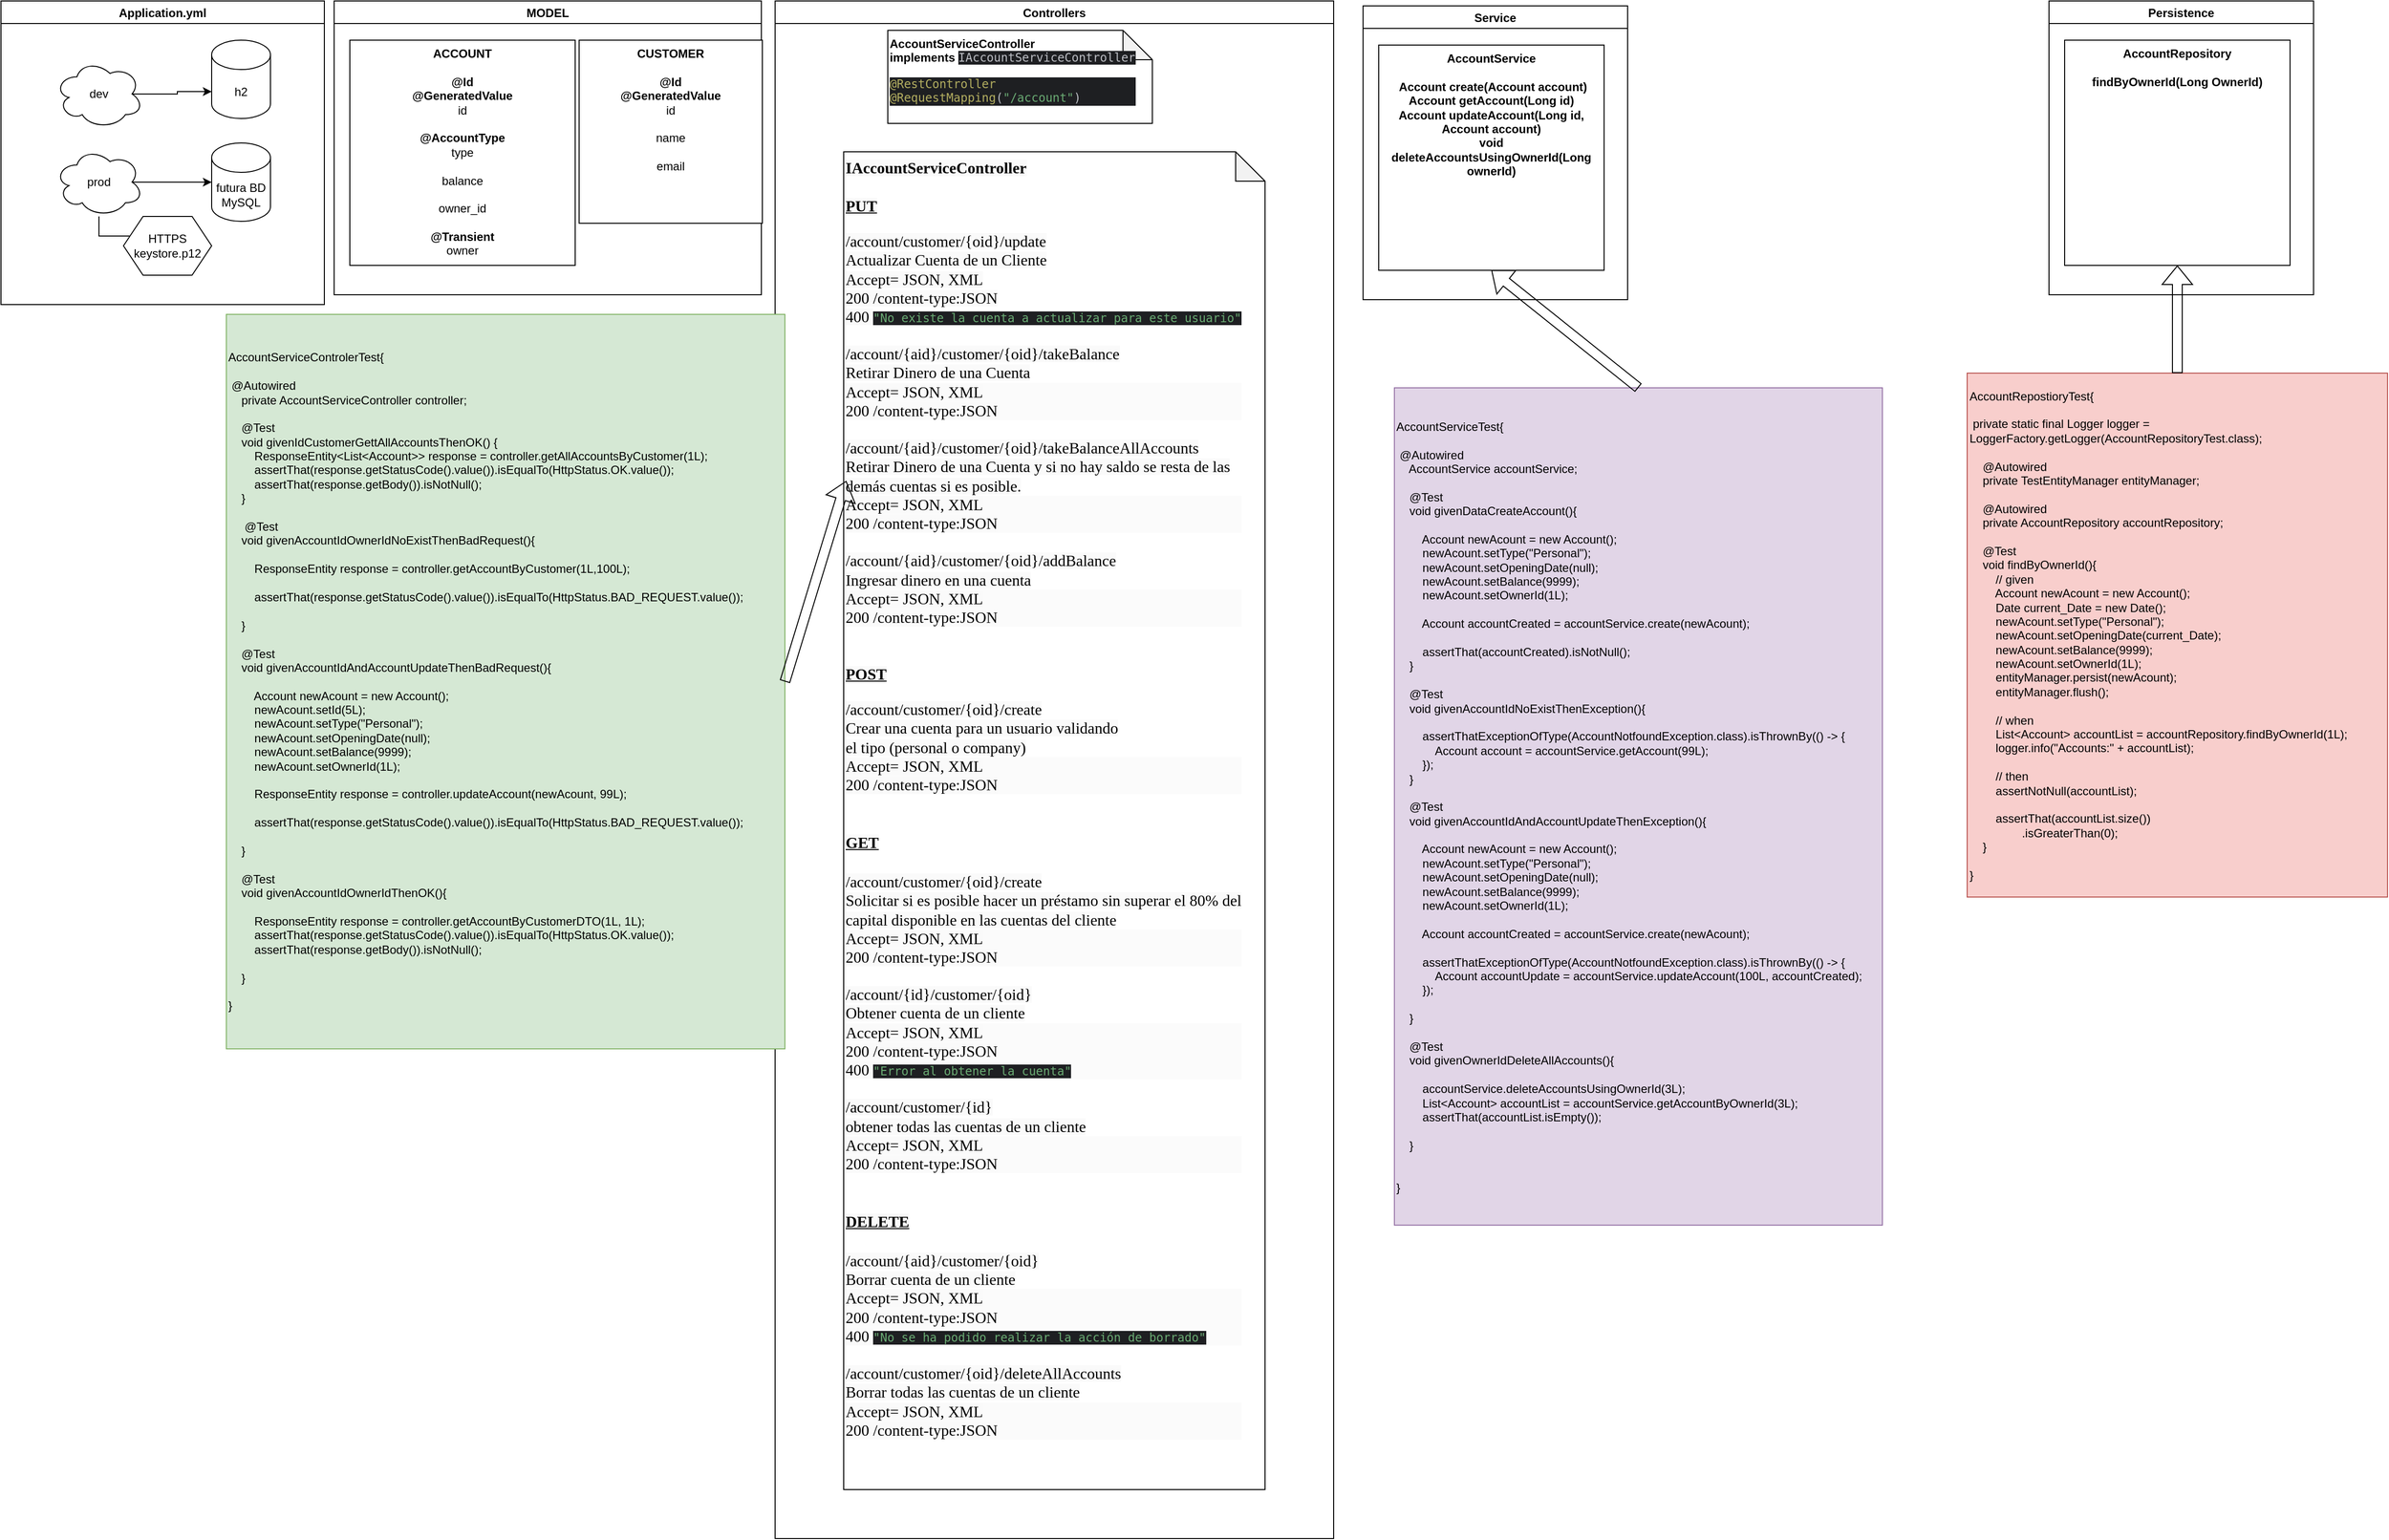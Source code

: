 <mxfile version="26.1.2">
  <diagram name="Página-1" id="tY_578vqZiOzTQhLFPis">
    <mxGraphModel dx="2647" dy="1587" grid="1" gridSize="10" guides="1" tooltips="1" connect="1" arrows="1" fold="1" page="1" pageScale="1" pageWidth="827" pageHeight="1169" math="0" shadow="0">
      <root>
        <mxCell id="0" />
        <mxCell id="1" parent="0" />
        <mxCell id="3umB6E8wOPS6ejXKB-Yw-22" value="MODEL" style="swimlane;labelBackgroundColor=default;" parent="1" vertex="1">
          <mxGeometry x="350" y="30" width="436" height="300" as="geometry" />
        </mxCell>
        <mxCell id="3umB6E8wOPS6ejXKB-Yw-8" value="&lt;b&gt;ACCOUNT&lt;/b&gt;&lt;div&gt;&lt;b&gt;&lt;br&gt;&lt;/b&gt;&lt;/div&gt;&lt;div&gt;&lt;b&gt;@Id&lt;/b&gt;&lt;/div&gt;&lt;div&gt;&lt;b&gt;@GeneratedValue&lt;/b&gt;&lt;/div&gt;&lt;div&gt;id&lt;/div&gt;&lt;div&gt;&lt;b&gt;&lt;br&gt;&lt;/b&gt;&lt;/div&gt;&lt;div&gt;&lt;b&gt;@AccountType&lt;/b&gt;&lt;/div&gt;&lt;div&gt;type&lt;/div&gt;&lt;div&gt;&lt;b&gt;&lt;br&gt;&lt;/b&gt;&lt;/div&gt;&lt;div&gt;balance&lt;/div&gt;&lt;div&gt;&lt;br&gt;&lt;/div&gt;&lt;div&gt;owner_id&lt;/div&gt;&lt;div&gt;&lt;br&gt;&lt;/div&gt;&lt;div&gt;&lt;b&gt;@Transient&lt;/b&gt;&lt;/div&gt;&lt;div&gt;owner&lt;/div&gt;" style="whiteSpace=wrap;html=1;aspect=fixed;verticalAlign=top;" parent="3umB6E8wOPS6ejXKB-Yw-22" vertex="1">
          <mxGeometry x="16" y="40" width="230" height="230" as="geometry" />
        </mxCell>
        <mxCell id="3umB6E8wOPS6ejXKB-Yw-9" value="&lt;b&gt;CUSTOMER&lt;/b&gt;&lt;div&gt;&lt;b&gt;&lt;br&gt;&lt;/b&gt;&lt;/div&gt;&lt;div&gt;&lt;div&gt;&lt;b&gt;@Id&lt;/b&gt;&lt;/div&gt;&lt;div&gt;&lt;b&gt;@GeneratedValue&lt;/b&gt;&lt;/div&gt;&lt;div&gt;id&lt;/div&gt;&lt;/div&gt;&lt;div&gt;&lt;br&gt;&lt;/div&gt;&lt;div&gt;name&lt;/div&gt;&lt;div&gt;&lt;br&gt;&lt;/div&gt;&lt;div&gt;email&lt;/div&gt;" style="whiteSpace=wrap;html=1;aspect=fixed;verticalAlign=top;" parent="3umB6E8wOPS6ejXKB-Yw-22" vertex="1">
          <mxGeometry x="250" y="40" width="187" height="187" as="geometry" />
        </mxCell>
        <mxCell id="3umB6E8wOPS6ejXKB-Yw-23" value="Controllers" style="swimlane;" parent="1" vertex="1">
          <mxGeometry x="800" y="30" width="570" height="1570" as="geometry" />
        </mxCell>
        <mxCell id="3umB6E8wOPS6ejXKB-Yw-10" value="&lt;b&gt;AccountServiceController&lt;/b&gt;&lt;div&gt;&lt;b&gt;implements&amp;nbsp;&lt;/b&gt;&lt;span style=&quot;font-family: &amp;quot;JetBrains Mono&amp;quot;, monospace; background-color: rgb(30, 31, 34); color: rgb(188, 190, 196);&quot;&gt;IAccountServiceController&lt;/span&gt;&lt;div&gt;&lt;div style=&quot;background-color: rgb(30, 31, 34); color: rgb(188, 190, 196);&quot;&gt;&lt;pre style=&quot;font-family:&#39;JetBrains Mono&#39;,monospace;font-size:9,0pt;&quot;&gt;&lt;span style=&quot;color: rgb(179, 174, 96);&quot;&gt;@RestController&lt;br&gt;&lt;/span&gt;&lt;span style=&quot;color: rgb(179, 174, 96);&quot;&gt;@RequestMapping&lt;/span&gt;(&lt;span style=&quot;color: rgb(106, 171, 115);&quot;&gt;&quot;/account&quot;&lt;/span&gt;)&lt;/pre&gt;&lt;/div&gt;&lt;div&gt;&lt;b&gt;&lt;br&gt;&lt;/b&gt;&lt;/div&gt;&lt;/div&gt;&lt;/div&gt;" style="shape=note;whiteSpace=wrap;html=1;backgroundOutline=1;darkOpacity=0.05;verticalAlign=top;align=left;" parent="3umB6E8wOPS6ejXKB-Yw-23" vertex="1">
          <mxGeometry x="115" y="30" width="270" height="95" as="geometry" />
        </mxCell>
        <mxCell id="3umB6E8wOPS6ejXKB-Yw-13" value="&lt;div&gt;&lt;span style=&quot;background-color: rgb(250, 250, 250); font-family: &amp;quot;Times New Roman&amp;quot;; font-size: medium; white-space: pre; color: light-dark(rgb(0, 0, 0), rgb(255, 255, 255));&quot;&gt;&lt;b&gt;IAccountServiceController&lt;/b&gt;&lt;/span&gt;&lt;/div&gt;&lt;div&gt;&lt;span style=&quot;background-color: rgb(250, 250, 250); font-family: &amp;quot;Times New Roman&amp;quot;; font-size: medium; white-space: pre; color: light-dark(rgb(0, 0, 0), rgb(255, 255, 255));&quot;&gt;&lt;br&gt;&lt;/span&gt;&lt;/div&gt;&lt;div&gt;&lt;span style=&quot;background-color: rgb(250, 250, 250); font-family: &amp;quot;Times New Roman&amp;quot;; font-size: medium; white-space: pre; color: light-dark(rgb(0, 0, 0), rgb(255, 255, 255));&quot;&gt;&lt;u&gt;&lt;b style=&quot;line-height: 140%;&quot;&gt;PUT&lt;/b&gt;&lt;/u&gt;&lt;/span&gt;&lt;/div&gt;&lt;div&gt;&lt;br&gt;&lt;/div&gt;&lt;div&gt;&lt;span style=&quot;font-family: &amp;quot;Times New Roman&amp;quot;; font-size: medium; white-space: pre; background-color: rgb(250, 250, 250);&quot;&gt;/account/customer/{oid}/update&lt;/span&gt;&lt;/div&gt;&lt;div&gt;&lt;span style=&quot;background-color: rgb(250, 250, 250); font-family: &amp;quot;Times New Roman&amp;quot;; font-size: medium; white-space: pre; color: light-dark(rgb(0, 0, 0), rgb(255, 255, 255));&quot;&gt;Actualizar Cuenta de un Cliente&lt;/span&gt;&lt;/div&gt;&lt;div&gt;&lt;span style=&quot;background-color: rgb(250, 250, 250); font-family: &amp;quot;Times New Roman&amp;quot;; font-size: medium; white-space: pre; color: light-dark(rgb(0, 0, 0), rgb(255, 255, 255));&quot;&gt;Accept= JSON, XML&lt;/span&gt;&lt;/div&gt;&lt;div&gt;&lt;font size=&quot;3&quot; face=&quot;Times New Roman&quot;&gt;&lt;span style=&quot;white-space: pre; background-color: rgb(250, 250, 250);&quot;&gt;200 /content-type:JSON&lt;/span&gt;&lt;/font&gt;&lt;/div&gt;&lt;div&gt;&lt;font size=&quot;3&quot; face=&quot;Times New Roman&quot;&gt;&lt;span style=&quot;white-space: pre; background-color: rgb(250, 250, 250);&quot;&gt;400 &lt;/span&gt;&lt;/font&gt;&lt;span style=&quot;color: rgb(106, 171, 115); font-family: &amp;quot;JetBrains Mono&amp;quot;, monospace; background-color: rgb(30, 31, 34);&quot;&gt;&quot;No existe la cuenta a actualizar para este usuario&quot;&lt;/span&gt;&lt;/div&gt;&lt;div&gt;&lt;span style=&quot;background-color: rgb(250, 250, 250); font-family: &amp;quot;Times New Roman&amp;quot;; font-size: medium; white-space: pre; color: light-dark(rgb(0, 0, 0), rgb(255, 255, 255));&quot;&gt;&lt;br&gt;&lt;/span&gt;&lt;/div&gt;&lt;div&gt;&lt;span style=&quot;font-family: &amp;quot;Times New Roman&amp;quot;; font-size: medium; white-space: pre; background-color: rgb(250, 250, 250);&quot;&gt;/account/{aid}/customer/{oid}/takeBalance&lt;/span&gt;&lt;/div&gt;&lt;div&gt;&lt;font size=&quot;3&quot; face=&quot;Times New Roman&quot;&gt;&lt;span style=&quot;white-space: pre; background-color: rgb(250, 250, 250);&quot;&gt;Retirar Dinero de una Cuenta&lt;/span&gt;&lt;/font&gt;&lt;/div&gt;&lt;div&gt;&lt;span style=&quot;background-color: rgb(250, 250, 250); font-family: &amp;quot;Times New Roman&amp;quot;; font-size: medium; white-space: pre; color: light-dark(rgb(0, 0, 0), rgb(255, 255, 255));&quot;&gt;&lt;div style=&quot;font-family: Helvetica; font-size: 12px; white-space: normal; background-color: rgb(251, 251, 251);&quot;&gt;&lt;span style=&quot;background-color: rgb(250, 250, 250); font-family: &amp;quot;Times New Roman&amp;quot;; font-size: medium; white-space: pre; color: light-dark(rgb(0, 0, 0), rgb(255, 255, 255));&quot;&gt;Accept= JSON, XML&lt;/span&gt;&lt;/div&gt;&lt;div style=&quot;font-family: Helvetica; font-size: 12px; white-space: normal; background-color: rgb(251, 251, 251);&quot;&gt;&lt;font size=&quot;3&quot; face=&quot;Times New Roman&quot;&gt;&lt;span style=&quot;white-space: pre; background-color: rgb(250, 250, 250);&quot;&gt;200 /content-type:JSON&lt;/span&gt;&lt;/font&gt;&lt;/div&gt;&lt;/span&gt;&lt;/div&gt;&lt;div&gt;&lt;span style=&quot;background-color: rgb(250, 250, 250); font-family: &amp;quot;Times New Roman&amp;quot;; font-size: medium; white-space: pre; color: light-dark(rgb(0, 0, 0), rgb(255, 255, 255));&quot;&gt;&lt;br&gt;&lt;/span&gt;&lt;/div&gt;&lt;div&gt;&lt;span style=&quot;font-family: &amp;quot;Times New Roman&amp;quot;; font-size: medium; white-space: pre; background-color: rgb(250, 250, 250);&quot;&gt;/account/{aid}/customer/{oid}/takeBalanceAllAccounts&lt;/span&gt;&lt;/div&gt;&lt;div&gt;&lt;span style=&quot;background-color: rgb(250, 250, 250); font-family: &amp;quot;Times New Roman&amp;quot;; font-size: medium; white-space: pre; color: light-dark(rgb(0, 0, 0), rgb(255, 255, 255));&quot;&gt;Retirar Dinero de una Cuenta y si no hay saldo se resta de las&lt;/span&gt;&lt;/div&gt;&lt;div&gt;&lt;span style=&quot;background-color: rgb(250, 250, 250); font-family: &amp;quot;Times New Roman&amp;quot;; font-size: medium; white-space: pre; color: light-dark(rgb(0, 0, 0), rgb(255, 255, 255));&quot;&gt;demás cuentas si es posible.&lt;/span&gt;&lt;/div&gt;&lt;div&gt;&lt;span style=&quot;background-color: rgb(250, 250, 250); font-family: &amp;quot;Times New Roman&amp;quot;; font-size: medium; white-space: pre; color: light-dark(rgb(0, 0, 0), rgb(255, 255, 255));&quot;&gt;&lt;div style=&quot;font-family: Helvetica; font-size: 12px; white-space: normal; background-color: rgb(251, 251, 251);&quot;&gt;&lt;span style=&quot;background-color: rgb(250, 250, 250); font-family: &amp;quot;Times New Roman&amp;quot;; font-size: medium; white-space: pre; color: light-dark(rgb(0, 0, 0), rgb(255, 255, 255));&quot;&gt;Accept= JSON, XML&lt;/span&gt;&lt;/div&gt;&lt;div style=&quot;font-family: Helvetica; font-size: 12px; white-space: normal; background-color: rgb(251, 251, 251);&quot;&gt;&lt;font size=&quot;3&quot; face=&quot;Times New Roman&quot;&gt;&lt;span style=&quot;white-space: pre; background-color: rgb(250, 250, 250);&quot;&gt;200 /content-type:JSON&lt;/span&gt;&lt;/font&gt;&lt;/div&gt;&lt;/span&gt;&lt;/div&gt;&lt;div&gt;&lt;span style=&quot;background-color: rgb(250, 250, 250); font-family: &amp;quot;Times New Roman&amp;quot;; font-size: medium; white-space: pre; color: light-dark(rgb(0, 0, 0), rgb(255, 255, 255));&quot;&gt;&lt;br&gt;&lt;/span&gt;&lt;/div&gt;&lt;div&gt;&lt;span style=&quot;font-family: &amp;quot;Times New Roman&amp;quot;; font-size: medium; white-space: pre; background-color: rgb(250, 250, 250);&quot;&gt;/account/{aid}/customer/{oid}/addBalance&lt;/span&gt;&lt;/div&gt;&lt;div&gt;&lt;span style=&quot;background-color: rgb(250, 250, 250); font-family: &amp;quot;Times New Roman&amp;quot;; font-size: medium; white-space: pre; color: light-dark(rgb(0, 0, 0), rgb(255, 255, 255));&quot;&gt;Ingresar dinero en una cuenta&lt;/span&gt;&lt;/div&gt;&lt;div&gt;&lt;span style=&quot;background-color: rgb(250, 250, 250); font-family: &amp;quot;Times New Roman&amp;quot;; font-size: medium; white-space: pre; color: light-dark(rgb(0, 0, 0), rgb(255, 255, 255));&quot;&gt;&lt;div style=&quot;font-family: Helvetica; font-size: 12px; white-space: normal; background-color: rgb(251, 251, 251);&quot;&gt;&lt;span style=&quot;background-color: rgb(250, 250, 250); font-family: &amp;quot;Times New Roman&amp;quot;; font-size: medium; white-space: pre; color: light-dark(rgb(0, 0, 0), rgb(255, 255, 255));&quot;&gt;Accept= JSON, XML&lt;/span&gt;&lt;/div&gt;&lt;div style=&quot;font-family: Helvetica; font-size: 12px; white-space: normal; background-color: rgb(251, 251, 251);&quot;&gt;&lt;font size=&quot;3&quot; face=&quot;Times New Roman&quot;&gt;&lt;span style=&quot;white-space: pre; background-color: rgb(250, 250, 250);&quot;&gt;200 /content-type:JSON&lt;/span&gt;&lt;/font&gt;&lt;/div&gt;&lt;/span&gt;&lt;/div&gt;&lt;div&gt;&lt;span style=&quot;background-color: rgb(250, 250, 250); font-family: &amp;quot;Times New Roman&amp;quot;; font-size: medium; white-space: pre; color: light-dark(rgb(0, 0, 0), rgb(255, 255, 255));&quot;&gt;&lt;br&gt;&lt;/span&gt;&lt;/div&gt;&lt;div&gt;&lt;span style=&quot;background-color: rgb(250, 250, 250); font-family: &amp;quot;Times New Roman&amp;quot;; font-size: medium; white-space: pre; color: light-dark(rgb(0, 0, 0), rgb(255, 255, 255));&quot;&gt;&lt;br&gt;&lt;/span&gt;&lt;/div&gt;&lt;div&gt;&lt;font size=&quot;3&quot; face=&quot;Times New Roman&quot;&gt;&lt;span style=&quot;white-space: pre; background-color: rgb(250, 250, 250);&quot;&gt;&lt;b&gt;&lt;u style=&quot;line-height: 140%;&quot;&gt;POST&lt;/u&gt;&lt;/b&gt;&lt;/span&gt;&lt;/font&gt;&lt;/div&gt;&lt;div&gt;&lt;br&gt;&lt;/div&gt;&lt;div&gt;&lt;span style=&quot;font-family: &amp;quot;Times New Roman&amp;quot;; font-size: medium; white-space: pre; background-color: rgb(250, 250, 250);&quot;&gt;/account/customer/{oid}/create&lt;/span&gt;&lt;/div&gt;&lt;div&gt;&lt;span style=&quot;font-family: &amp;quot;Times New Roman&amp;quot;; font-size: medium; white-space: pre; background-color: rgb(250, 250, 250);&quot;&gt;Crear una cuenta para un usuario validando&lt;/span&gt;&lt;/div&gt;&lt;div&gt;&lt;span style=&quot;font-family: &amp;quot;Times New Roman&amp;quot;; font-size: medium; white-space: pre; background-color: rgb(250, 250, 250);&quot;&gt;el tipo (personal o company)&lt;/span&gt;&lt;/div&gt;&lt;div&gt;&lt;span style=&quot;font-family: &amp;quot;Times New Roman&amp;quot;; font-size: medium; white-space: pre; background-color: rgb(250, 250, 250);&quot;&gt;&lt;div style=&quot;font-family: Helvetica; font-size: 12px; white-space: normal; background-color: rgb(251, 251, 251);&quot;&gt;&lt;span style=&quot;background-color: rgb(250, 250, 250); font-family: &amp;quot;Times New Roman&amp;quot;; font-size: medium; white-space: pre; color: light-dark(rgb(0, 0, 0), rgb(255, 255, 255));&quot;&gt;Accept= JSON, XML&lt;/span&gt;&lt;/div&gt;&lt;div style=&quot;font-family: Helvetica; font-size: 12px; white-space: normal; background-color: rgb(251, 251, 251);&quot;&gt;&lt;font size=&quot;3&quot; face=&quot;Times New Roman&quot;&gt;&lt;span style=&quot;white-space: pre; background-color: rgb(250, 250, 250);&quot;&gt;200 /content-type:JSON&lt;/span&gt;&lt;/font&gt;&lt;/div&gt;&lt;/span&gt;&lt;/div&gt;&lt;div&gt;&lt;span style=&quot;font-family: &amp;quot;Times New Roman&amp;quot;; font-size: medium; white-space: pre; background-color: rgb(250, 250, 250);&quot;&gt;&lt;br&gt;&lt;/span&gt;&lt;/div&gt;&lt;div&gt;&lt;span style=&quot;font-family: &amp;quot;Times New Roman&amp;quot;; font-size: medium; white-space: pre; background-color: rgb(250, 250, 250);&quot;&gt;&lt;br&gt;&lt;/span&gt;&lt;/div&gt;&lt;div&gt;&lt;span style=&quot;font-family: &amp;quot;Times New Roman&amp;quot;; font-size: medium; white-space: pre; background-color: rgb(250, 250, 250);&quot;&gt;&lt;b&gt;&lt;u style=&quot;line-height: 140%;&quot;&gt;GET&lt;/u&gt;&lt;/b&gt;&lt;/span&gt;&lt;/div&gt;&lt;div&gt;&lt;span style=&quot;font-family: &amp;quot;Times New Roman&amp;quot;; font-size: medium; white-space: pre; background-color: rgb(250, 250, 250);&quot;&gt;&lt;br&gt;&lt;/span&gt;&lt;/div&gt;&lt;div&gt;&lt;span style=&quot;font-family: &amp;quot;Times New Roman&amp;quot;; font-size: medium; white-space: pre; background-color: rgb(250, 250, 250);&quot;&gt;/account/customer/{oid}/create&lt;/span&gt;&lt;/div&gt;&lt;div&gt;&lt;font size=&quot;3&quot; face=&quot;Times New Roman&quot;&gt;&lt;span style=&quot;white-space: pre; background-color: rgb(250, 250, 250);&quot;&gt;Solicitar si es posible hacer un préstamo sin superar el 80% del&lt;/span&gt;&lt;/font&gt;&lt;/div&gt;&lt;div&gt;&lt;font size=&quot;3&quot; face=&quot;Times New Roman&quot;&gt;&lt;span style=&quot;white-space: pre; background-color: rgb(250, 250, 250);&quot;&gt;capital disponible en las cuentas del cliente&lt;/span&gt;&lt;/font&gt;&lt;/div&gt;&lt;div&gt;&lt;span style=&quot;font-family: &amp;quot;Times New Roman&amp;quot;; font-size: medium; white-space: pre; background-color: rgb(250, 250, 250);&quot;&gt;&lt;div style=&quot;font-family: Helvetica; font-size: 12px; white-space: normal; background-color: rgb(251, 251, 251);&quot;&gt;&lt;span style=&quot;background-color: rgb(250, 250, 250); font-family: &amp;quot;Times New Roman&amp;quot;; font-size: medium; white-space: pre; color: light-dark(rgb(0, 0, 0), rgb(255, 255, 255));&quot;&gt;Accept= JSON, XML&lt;/span&gt;&lt;/div&gt;&lt;div style=&quot;font-family: Helvetica; font-size: 12px; white-space: normal; background-color: rgb(251, 251, 251);&quot;&gt;&lt;font size=&quot;3&quot; face=&quot;Times New Roman&quot;&gt;&lt;span style=&quot;white-space: pre; background-color: rgb(250, 250, 250);&quot;&gt;200 /content-type:JSON&lt;/span&gt;&lt;/font&gt;&lt;/div&gt;&lt;/span&gt;&lt;/div&gt;&lt;div&gt;&lt;span style=&quot;font-family: &amp;quot;Times New Roman&amp;quot;; font-size: medium; white-space: pre; background-color: rgb(250, 250, 250);&quot;&gt;&lt;br&gt;&lt;/span&gt;&lt;/div&gt;&lt;div&gt;&lt;span style=&quot;font-family: &amp;quot;Times New Roman&amp;quot;; font-size: medium; white-space: pre; background-color: rgb(250, 250, 250);&quot;&gt;/account/{id}/customer/{oid}&lt;/span&gt;&lt;/div&gt;&lt;div&gt;&lt;span style=&quot;font-family: &amp;quot;Times New Roman&amp;quot;; font-size: medium; white-space: pre; background-color: rgb(250, 250, 250);&quot;&gt;Obtener cuenta de un cliente&lt;/span&gt;&lt;/div&gt;&lt;div&gt;&lt;span style=&quot;font-family: &amp;quot;Times New Roman&amp;quot;; font-size: medium; white-space: pre; background-color: rgb(250, 250, 250);&quot;&gt;&lt;div style=&quot;font-family: Helvetica; font-size: 12px; white-space: normal; background-color: rgb(251, 251, 251);&quot;&gt;&lt;span style=&quot;background-color: rgb(250, 250, 250); font-family: &amp;quot;Times New Roman&amp;quot;; font-size: medium; white-space: pre; color: light-dark(rgb(0, 0, 0), rgb(255, 255, 255));&quot;&gt;Accept= JSON, XML&lt;/span&gt;&lt;/div&gt;&lt;div style=&quot;font-family: Helvetica; font-size: 12px; white-space: normal; background-color: rgb(251, 251, 251);&quot;&gt;&lt;font size=&quot;3&quot; face=&quot;Times New Roman&quot;&gt;&lt;span style=&quot;white-space: pre; background-color: rgb(250, 250, 250);&quot;&gt;200 /content-type:JSON&lt;/span&gt;&lt;/font&gt;&lt;/div&gt;&lt;div style=&quot;font-family: Helvetica; font-size: 12px; white-space: normal; background-color: rgb(251, 251, 251);&quot;&gt;&lt;font size=&quot;3&quot; face=&quot;Times New Roman&quot;&gt;&lt;span style=&quot;white-space: pre; background-color: rgb(250, 250, 250);&quot;&gt;400 &lt;/span&gt;&lt;/font&gt;&lt;span style=&quot;color: rgb(106, 171, 115); font-family: &amp;quot;JetBrains Mono&amp;quot;, monospace; background-color: rgb(30, 31, 34);&quot;&gt;&quot;Error al obtener la cuenta&quot;&lt;/span&gt;&lt;/div&gt;&lt;/span&gt;&lt;/div&gt;&lt;div&gt;&lt;span style=&quot;font-family: &amp;quot;Times New Roman&amp;quot;; font-size: medium; white-space: pre; background-color: rgb(250, 250, 250);&quot;&gt;&lt;br&gt;&lt;/span&gt;&lt;/div&gt;&lt;div&gt;&lt;span style=&quot;font-family: &amp;quot;Times New Roman&amp;quot;; font-size: medium; white-space: pre; background-color: rgb(250, 250, 250);&quot;&gt;/account/customer/{id}&lt;/span&gt;&lt;/div&gt;&lt;div&gt;&lt;span style=&quot;font-family: &amp;quot;Times New Roman&amp;quot;; font-size: medium; white-space: pre; background-color: rgb(250, 250, 250);&quot;&gt;obtener todas las cuentas de un cliente&lt;/span&gt;&lt;/div&gt;&lt;div&gt;&lt;span style=&quot;font-family: &amp;quot;Times New Roman&amp;quot;; font-size: medium; white-space: pre; background-color: rgb(250, 250, 250);&quot;&gt;&lt;div style=&quot;font-family: Helvetica; font-size: 12px; white-space: normal; background-color: rgb(251, 251, 251);&quot;&gt;&lt;span style=&quot;background-color: rgb(250, 250, 250); font-family: &amp;quot;Times New Roman&amp;quot;; font-size: medium; white-space: pre; color: light-dark(rgb(0, 0, 0), rgb(255, 255, 255));&quot;&gt;Accept= JSON, XML&lt;/span&gt;&lt;/div&gt;&lt;div style=&quot;font-family: Helvetica; font-size: 12px; white-space: normal; background-color: rgb(251, 251, 251);&quot;&gt;&lt;font size=&quot;3&quot; face=&quot;Times New Roman&quot;&gt;&lt;span style=&quot;white-space: pre; background-color: rgb(250, 250, 250);&quot;&gt;200 /content-type:JSON&lt;/span&gt;&lt;/font&gt;&lt;/div&gt;&lt;/span&gt;&lt;/div&gt;&lt;div&gt;&lt;span style=&quot;font-family: &amp;quot;Times New Roman&amp;quot;; font-size: medium; white-space: pre; background-color: rgb(250, 250, 250);&quot;&gt;&lt;br&gt;&lt;/span&gt;&lt;/div&gt;&lt;div&gt;&lt;span style=&quot;font-family: &amp;quot;Times New Roman&amp;quot;; font-size: medium; white-space: pre; background-color: rgb(250, 250, 250);&quot;&gt;&lt;br&gt;&lt;/span&gt;&lt;/div&gt;&lt;div&gt;&lt;span style=&quot;font-family: &amp;quot;Times New Roman&amp;quot;; font-size: medium; white-space: pre; background-color: rgb(250, 250, 250);&quot;&gt;&lt;b&gt;&lt;u style=&quot;line-height: 140%;&quot;&gt;DELETE&lt;/u&gt;&lt;/b&gt;&lt;/span&gt;&lt;/div&gt;&lt;div&gt;&lt;span style=&quot;font-family: &amp;quot;Times New Roman&amp;quot;; font-size: medium; white-space: pre; background-color: rgb(250, 250, 250);&quot;&gt;&lt;br&gt;&lt;/span&gt;&lt;/div&gt;&lt;div&gt;&lt;span style=&quot;font-family: &amp;quot;Times New Roman&amp;quot;; font-size: medium; white-space: pre; background-color: rgb(250, 250, 250);&quot;&gt;/account/{aid}/customer/{oid}&lt;/span&gt;&lt;/div&gt;&lt;div&gt;&lt;span style=&quot;font-family: &amp;quot;Times New Roman&amp;quot;; font-size: medium; white-space: pre; background-color: rgb(250, 250, 250);&quot;&gt;Borrar cuenta de un cliente&lt;/span&gt;&lt;/div&gt;&lt;div&gt;&lt;span style=&quot;font-family: &amp;quot;Times New Roman&amp;quot;; font-size: medium; white-space: pre; background-color: rgb(250, 250, 250);&quot;&gt;&lt;div style=&quot;font-family: Helvetica; font-size: 12px; white-space: normal; background-color: rgb(251, 251, 251);&quot;&gt;&lt;span style=&quot;background-color: rgb(250, 250, 250); font-family: &amp;quot;Times New Roman&amp;quot;; font-size: medium; white-space: pre; color: light-dark(rgb(0, 0, 0), rgb(255, 255, 255));&quot;&gt;Accept= JSON, XML&lt;/span&gt;&lt;/div&gt;&lt;div style=&quot;font-family: Helvetica; font-size: 12px; white-space: normal; background-color: rgb(251, 251, 251);&quot;&gt;&lt;font size=&quot;3&quot; face=&quot;Times New Roman&quot;&gt;&lt;span style=&quot;white-space: pre; background-color: rgb(250, 250, 250);&quot;&gt;200 /content-type:JSON&lt;/span&gt;&lt;/font&gt;&lt;/div&gt;&lt;div style=&quot;font-family: Helvetica; font-size: 12px; white-space: normal; background-color: rgb(251, 251, 251);&quot;&gt;&lt;font size=&quot;3&quot; face=&quot;Times New Roman&quot;&gt;&lt;span style=&quot;white-space: pre; background-color: rgb(250, 250, 250);&quot;&gt;400 &lt;/span&gt;&lt;/font&gt;&lt;span style=&quot;color: rgb(106, 171, 115); font-family: &amp;quot;JetBrains Mono&amp;quot;, monospace; background-color: rgb(30, 31, 34);&quot;&gt;&quot;No se ha podido realizar la acción de borrado&quot;&lt;/span&gt;&lt;/div&gt;&lt;/span&gt;&lt;/div&gt;&lt;div&gt;&lt;span style=&quot;font-family: &amp;quot;Times New Roman&amp;quot;; font-size: medium; white-space: pre; background-color: rgb(250, 250, 250);&quot;&gt;&lt;br&gt;&lt;/span&gt;&lt;/div&gt;&lt;div&gt;&lt;span style=&quot;font-family: &amp;quot;Times New Roman&amp;quot;; font-size: medium; white-space: pre; background-color: rgb(250, 250, 250);&quot;&gt;/account/customer/{oid}/deleteAllAccounts&lt;/span&gt;&lt;/div&gt;&lt;div&gt;&lt;span style=&quot;font-family: &amp;quot;Times New Roman&amp;quot;; font-size: medium; white-space: pre; background-color: rgb(250, 250, 250);&quot;&gt;Borrar todas las cuentas de un cliente&lt;/span&gt;&lt;/div&gt;&lt;div&gt;&lt;span style=&quot;font-family: &amp;quot;Times New Roman&amp;quot;; font-size: medium; white-space: pre; background-color: rgb(250, 250, 250);&quot;&gt;&lt;div style=&quot;font-family: Helvetica; font-size: 12px; white-space: normal; background-color: rgb(251, 251, 251);&quot;&gt;&lt;span style=&quot;background-color: rgb(250, 250, 250); font-family: &amp;quot;Times New Roman&amp;quot;; font-size: medium; white-space: pre; color: light-dark(rgb(0, 0, 0), rgb(255, 255, 255));&quot;&gt;Accept= JSON, XML&lt;/span&gt;&lt;/div&gt;&lt;div style=&quot;font-family: Helvetica; font-size: 12px; white-space: normal; background-color: rgb(251, 251, 251);&quot;&gt;&lt;font size=&quot;3&quot; face=&quot;Times New Roman&quot;&gt;&lt;span style=&quot;white-space: pre; background-color: rgb(250, 250, 250);&quot;&gt;200 /content-type:JSON&lt;/span&gt;&lt;/font&gt;&lt;/div&gt;&lt;/span&gt;&lt;/div&gt;" style="shape=note;whiteSpace=wrap;html=1;backgroundOutline=1;darkOpacity=0.05;verticalAlign=top;align=left;" parent="3umB6E8wOPS6ejXKB-Yw-23" vertex="1">
          <mxGeometry x="70" y="154" width="430" height="1366" as="geometry" />
        </mxCell>
        <mxCell id="3umB6E8wOPS6ejXKB-Yw-25" value="Application.yml" style="swimlane;" parent="1" vertex="1">
          <mxGeometry x="10" y="30" width="330" height="310" as="geometry" />
        </mxCell>
        <mxCell id="3umB6E8wOPS6ejXKB-Yw-2" value="h2" style="shape=cylinder3;whiteSpace=wrap;html=1;boundedLbl=1;backgroundOutline=1;size=15;" parent="3umB6E8wOPS6ejXKB-Yw-25" vertex="1">
          <mxGeometry x="215" y="40" width="60" height="80" as="geometry" />
        </mxCell>
        <mxCell id="3umB6E8wOPS6ejXKB-Yw-3" value="futura BD MySQL" style="shape=cylinder3;whiteSpace=wrap;html=1;boundedLbl=1;backgroundOutline=1;size=15;" parent="3umB6E8wOPS6ejXKB-Yw-25" vertex="1">
          <mxGeometry x="215" y="145" width="60" height="80" as="geometry" />
        </mxCell>
        <mxCell id="3umB6E8wOPS6ejXKB-Yw-5" style="edgeStyle=orthogonalEdgeStyle;rounded=0;orthogonalLoop=1;jettySize=auto;html=1;exitX=0.875;exitY=0.5;exitDx=0;exitDy=0;exitPerimeter=0;" parent="3umB6E8wOPS6ejXKB-Yw-25" source="3umB6E8wOPS6ejXKB-Yw-4" target="3umB6E8wOPS6ejXKB-Yw-3" edge="1">
          <mxGeometry relative="1" as="geometry">
            <mxPoint x="135" y="190" as="sourcePoint" />
          </mxGeometry>
        </mxCell>
        <mxCell id="3umB6E8wOPS6ejXKB-Yw-28" style="edgeStyle=orthogonalEdgeStyle;rounded=0;orthogonalLoop=1;jettySize=auto;html=1;entryX=0;entryY=0.25;entryDx=0;entryDy=0;" parent="3umB6E8wOPS6ejXKB-Yw-25" source="3umB6E8wOPS6ejXKB-Yw-4" target="3umB6E8wOPS6ejXKB-Yw-27" edge="1">
          <mxGeometry relative="1" as="geometry" />
        </mxCell>
        <mxCell id="3umB6E8wOPS6ejXKB-Yw-4" value="prod" style="ellipse;shape=cloud;whiteSpace=wrap;html=1;" parent="3umB6E8wOPS6ejXKB-Yw-25" vertex="1">
          <mxGeometry x="55" y="150" width="90" height="70" as="geometry" />
        </mxCell>
        <mxCell id="3umB6E8wOPS6ejXKB-Yw-6" value="dev" style="ellipse;shape=cloud;whiteSpace=wrap;html=1;" parent="3umB6E8wOPS6ejXKB-Yw-25" vertex="1">
          <mxGeometry x="55" y="60" width="90" height="70" as="geometry" />
        </mxCell>
        <mxCell id="3umB6E8wOPS6ejXKB-Yw-7" style="edgeStyle=orthogonalEdgeStyle;rounded=0;orthogonalLoop=1;jettySize=auto;html=1;entryX=0;entryY=0;entryDx=0;entryDy=52.5;entryPerimeter=0;exitX=0.875;exitY=0.5;exitDx=0;exitDy=0;exitPerimeter=0;" parent="3umB6E8wOPS6ejXKB-Yw-25" source="3umB6E8wOPS6ejXKB-Yw-6" target="3umB6E8wOPS6ejXKB-Yw-2" edge="1">
          <mxGeometry relative="1" as="geometry" />
        </mxCell>
        <mxCell id="3umB6E8wOPS6ejXKB-Yw-27" value="HTTPS&lt;div&gt;keystore.p12&lt;/div&gt;" style="shape=hexagon;perimeter=hexagonPerimeter2;whiteSpace=wrap;html=1;fixedSize=1;" parent="3umB6E8wOPS6ejXKB-Yw-25" vertex="1">
          <mxGeometry x="125" y="220" width="90" height="60" as="geometry" />
        </mxCell>
        <mxCell id="_1vD3CCfBnafuuntgOwN-1" value="AccountServiceControlerTest{&lt;div&gt;&lt;br&gt;&lt;/div&gt;&lt;div&gt;&lt;div&gt;&lt;div&gt;&amp;nbsp;@Autowired&lt;/div&gt;&lt;div&gt;&amp;nbsp; &amp;nbsp; private AccountServiceController controller;&lt;/div&gt;&lt;div&gt;&lt;br&gt;&lt;/div&gt;&lt;div&gt;&amp;nbsp; &amp;nbsp; @Test&lt;/div&gt;&lt;div&gt;&amp;nbsp; &amp;nbsp; void givenIdCustomerGettAllAccountsThenOK() {&lt;/div&gt;&lt;div&gt;&amp;nbsp; &amp;nbsp; &amp;nbsp; &amp;nbsp; ResponseEntity&amp;lt;List&amp;lt;Account&amp;gt;&amp;gt; response = controller.getAllAccountsByCustomer(1L);&lt;/div&gt;&lt;div&gt;&amp;nbsp; &amp;nbsp; &amp;nbsp; &amp;nbsp; assertThat(response.getStatusCode().value()).isEqualTo(HttpStatus.OK.value());&lt;/div&gt;&lt;div&gt;&amp;nbsp; &amp;nbsp; &amp;nbsp; &amp;nbsp; assertThat(response.getBody()).isNotNull();&lt;/div&gt;&lt;div&gt;&amp;nbsp; &amp;nbsp; }&lt;/div&gt;&lt;div&gt;&lt;br&gt;&lt;/div&gt;&lt;div&gt;&amp;nbsp; &amp;nbsp; &amp;nbsp;@Test&lt;/div&gt;&lt;div&gt;&amp;nbsp; &amp;nbsp; void givenAccountIdOwnerIdNoExistThenBadRequest(){&lt;/div&gt;&lt;div&gt;&lt;br&gt;&lt;/div&gt;&lt;div&gt;&amp;nbsp; &amp;nbsp; &amp;nbsp; &amp;nbsp; ResponseEntity response = controller.getAccountByCustomer(1L,100L);&lt;/div&gt;&lt;div&gt;&lt;br&gt;&lt;/div&gt;&lt;div&gt;&amp;nbsp; &amp;nbsp; &amp;nbsp; &amp;nbsp; assertThat(response.getStatusCode().value()).isEqualTo(HttpStatus.BAD_REQUEST.value());&lt;/div&gt;&lt;div&gt;&lt;br&gt;&lt;/div&gt;&lt;div&gt;&amp;nbsp; &amp;nbsp; }&lt;/div&gt;&lt;div&gt;&lt;br&gt;&lt;/div&gt;&lt;div&gt;&amp;nbsp; &amp;nbsp; @Test&lt;/div&gt;&lt;div&gt;&amp;nbsp; &amp;nbsp; void givenAccountIdAndAccountUpdateThenBadRequest(){&lt;/div&gt;&lt;div&gt;&lt;br&gt;&lt;/div&gt;&lt;div&gt;&amp;nbsp; &amp;nbsp; &amp;nbsp; &amp;nbsp; Account newAcount = new Account();&lt;/div&gt;&lt;div&gt;&amp;nbsp; &amp;nbsp; &amp;nbsp; &amp;nbsp; newAcount.setId(5L);&lt;/div&gt;&lt;div&gt;&amp;nbsp; &amp;nbsp; &amp;nbsp; &amp;nbsp; newAcount.setType(&quot;Personal&quot;);&lt;/div&gt;&lt;div&gt;&amp;nbsp; &amp;nbsp; &amp;nbsp; &amp;nbsp; newAcount.setOpeningDate(null);&lt;/div&gt;&lt;div&gt;&amp;nbsp; &amp;nbsp; &amp;nbsp; &amp;nbsp; newAcount.setBalance(9999);&lt;/div&gt;&lt;div&gt;&amp;nbsp; &amp;nbsp; &amp;nbsp; &amp;nbsp; newAcount.setOwnerId(1L);&lt;/div&gt;&lt;div&gt;&lt;br&gt;&lt;/div&gt;&lt;div&gt;&amp;nbsp; &amp;nbsp; &amp;nbsp; &amp;nbsp; ResponseEntity response = controller.updateAccount(newAcount, 99L);&lt;/div&gt;&lt;div&gt;&lt;br&gt;&lt;/div&gt;&lt;div&gt;&amp;nbsp; &amp;nbsp; &amp;nbsp; &amp;nbsp; assertThat(response.getStatusCode().value()).isEqualTo(HttpStatus.BAD_REQUEST.value());&lt;/div&gt;&lt;div&gt;&lt;br&gt;&lt;/div&gt;&lt;div&gt;&amp;nbsp; &amp;nbsp; }&lt;/div&gt;&lt;div&gt;&lt;br&gt;&lt;/div&gt;&lt;div&gt;&amp;nbsp; &amp;nbsp; @Test&lt;/div&gt;&lt;div&gt;&amp;nbsp; &amp;nbsp; void givenAccountIdOwnerIdThenOK(){&lt;/div&gt;&lt;div&gt;&lt;br&gt;&lt;/div&gt;&lt;div&gt;&amp;nbsp; &amp;nbsp; &amp;nbsp; &amp;nbsp; ResponseEntity response = controller.getAccountByCustomerDTO(1L, 1L);&lt;/div&gt;&lt;div&gt;&amp;nbsp; &amp;nbsp; &amp;nbsp; &amp;nbsp; assertThat(response.getStatusCode().value()).isEqualTo(HttpStatus.OK.value());&lt;/div&gt;&lt;div&gt;&amp;nbsp; &amp;nbsp; &amp;nbsp; &amp;nbsp; assertThat(response.getBody()).isNotNull();&lt;/div&gt;&lt;div&gt;&lt;br&gt;&lt;/div&gt;&lt;div&gt;&amp;nbsp; &amp;nbsp; }&lt;/div&gt;&lt;/div&gt;&lt;div&gt;&lt;br&gt;&lt;div&gt;}&lt;/div&gt;&lt;/div&gt;&lt;/div&gt;" style="rounded=0;whiteSpace=wrap;html=1;align=left;fillColor=#d5e8d4;strokeColor=#82b366;" vertex="1" parent="1">
          <mxGeometry x="240" y="350" width="570" height="750" as="geometry" />
        </mxCell>
        <mxCell id="_1vD3CCfBnafuuntgOwN-2" value="" style="shape=flexArrow;endArrow=classic;html=1;rounded=0;entryX=0.006;entryY=0.246;entryDx=0;entryDy=0;entryPerimeter=0;exitX=1;exitY=0.5;exitDx=0;exitDy=0;" edge="1" parent="1" source="_1vD3CCfBnafuuntgOwN-1" target="3umB6E8wOPS6ejXKB-Yw-13">
          <mxGeometry width="50" height="50" relative="1" as="geometry">
            <mxPoint x="540" y="560" as="sourcePoint" />
            <mxPoint x="590" y="510" as="targetPoint" />
          </mxGeometry>
        </mxCell>
        <mxCell id="_1vD3CCfBnafuuntgOwN-8" value="Service" style="swimlane;labelBackgroundColor=default;" vertex="1" parent="1">
          <mxGeometry x="1400" y="35" width="270" height="300" as="geometry" />
        </mxCell>
        <mxCell id="_1vD3CCfBnafuuntgOwN-9" value="&lt;b&gt;AccountService&lt;/b&gt;&lt;div&gt;&lt;b&gt;&lt;br&gt;&lt;/b&gt;&lt;/div&gt;&lt;div&gt;&lt;b&gt;&amp;nbsp;Account create(Account account)&lt;/b&gt;&lt;/div&gt;&lt;div&gt;&lt;b&gt;Account getAccount(Long id)&lt;/b&gt;&lt;/div&gt;&lt;div&gt;&lt;b&gt;Account updateAccount(Long id, Account account)&lt;/b&gt;&lt;/div&gt;&lt;div&gt;&lt;b&gt;void deleteAccountsUsingOwnerId(Long ownerId)&lt;/b&gt;&lt;/div&gt;&lt;div&gt;&lt;b&gt;&lt;br&gt;&lt;/b&gt;&lt;/div&gt;" style="whiteSpace=wrap;html=1;aspect=fixed;verticalAlign=top;" vertex="1" parent="_1vD3CCfBnafuuntgOwN-8">
          <mxGeometry x="16" y="40" width="230" height="230" as="geometry" />
        </mxCell>
        <mxCell id="_1vD3CCfBnafuuntgOwN-12" value="&lt;div&gt;AccountServiceTest{&lt;/div&gt;&lt;div&gt;&lt;br&gt;&lt;/div&gt;&lt;div&gt;&lt;div&gt;&amp;nbsp;@Autowired&lt;/div&gt;&lt;div&gt;&amp;nbsp; &amp;nbsp; AccountService accountService;&lt;/div&gt;&lt;div&gt;&lt;br&gt;&lt;/div&gt;&lt;div&gt;&amp;nbsp; &amp;nbsp; @Test&lt;/div&gt;&lt;div&gt;&amp;nbsp; &amp;nbsp; void givenDataCreateAccount(){&lt;/div&gt;&lt;div&gt;&lt;br&gt;&lt;/div&gt;&lt;div&gt;&amp;nbsp; &amp;nbsp; &amp;nbsp; &amp;nbsp; Account newAcount = new Account();&lt;/div&gt;&lt;div&gt;&amp;nbsp; &amp;nbsp; &amp;nbsp; &amp;nbsp; newAcount.setType(&quot;Personal&quot;);&lt;/div&gt;&lt;div&gt;&amp;nbsp; &amp;nbsp; &amp;nbsp; &amp;nbsp; newAcount.setOpeningDate(null);&lt;/div&gt;&lt;div&gt;&amp;nbsp; &amp;nbsp; &amp;nbsp; &amp;nbsp; newAcount.setBalance(9999);&lt;/div&gt;&lt;div&gt;&amp;nbsp; &amp;nbsp; &amp;nbsp; &amp;nbsp; newAcount.setOwnerId(1L);&lt;/div&gt;&lt;div&gt;&lt;br&gt;&lt;/div&gt;&lt;div&gt;&amp;nbsp; &amp;nbsp; &amp;nbsp; &amp;nbsp; Account accountCreated = accountService.create(newAcount);&lt;/div&gt;&lt;div&gt;&lt;br&gt;&lt;/div&gt;&lt;div&gt;&amp;nbsp; &amp;nbsp; &amp;nbsp; &amp;nbsp; assertThat(accountCreated).isNotNull();&lt;/div&gt;&lt;div&gt;&amp;nbsp; &amp;nbsp; }&lt;/div&gt;&lt;div&gt;&lt;br&gt;&lt;/div&gt;&lt;div&gt;&amp;nbsp; &amp;nbsp; @Test&lt;/div&gt;&lt;div&gt;&amp;nbsp; &amp;nbsp; void givenAccountIdNoExistThenException(){&lt;/div&gt;&lt;div&gt;&lt;br&gt;&lt;/div&gt;&lt;div&gt;&amp;nbsp; &amp;nbsp; &amp;nbsp; &amp;nbsp; assertThatExceptionOfType(AccountNotfoundException.class).isThrownBy(() -&amp;gt; {&lt;/div&gt;&lt;div&gt;&amp;nbsp; &amp;nbsp; &amp;nbsp; &amp;nbsp; &amp;nbsp; &amp;nbsp; Account account = accountService.getAccount(99L);&lt;/div&gt;&lt;div&gt;&amp;nbsp; &amp;nbsp; &amp;nbsp; &amp;nbsp; });&lt;/div&gt;&lt;div&gt;&amp;nbsp; &amp;nbsp; }&lt;/div&gt;&lt;div&gt;&lt;br&gt;&lt;/div&gt;&lt;div&gt;&amp;nbsp; &amp;nbsp; @Test&lt;/div&gt;&lt;div&gt;&amp;nbsp; &amp;nbsp; void givenAccountIdAndAccountUpdateThenException(){&lt;/div&gt;&lt;div&gt;&lt;br&gt;&lt;/div&gt;&lt;div&gt;&amp;nbsp; &amp;nbsp; &amp;nbsp; &amp;nbsp; Account newAcount = new Account();&lt;/div&gt;&lt;div&gt;&amp;nbsp; &amp;nbsp; &amp;nbsp; &amp;nbsp; newAcount.setType(&quot;Personal&quot;);&lt;/div&gt;&lt;div&gt;&amp;nbsp; &amp;nbsp; &amp;nbsp; &amp;nbsp; newAcount.setOpeningDate(null);&lt;/div&gt;&lt;div&gt;&amp;nbsp; &amp;nbsp; &amp;nbsp; &amp;nbsp; newAcount.setBalance(9999);&lt;/div&gt;&lt;div&gt;&amp;nbsp; &amp;nbsp; &amp;nbsp; &amp;nbsp; newAcount.setOwnerId(1L);&lt;/div&gt;&lt;div&gt;&lt;br&gt;&lt;/div&gt;&lt;div&gt;&amp;nbsp; &amp;nbsp; &amp;nbsp; &amp;nbsp; Account accountCreated = accountService.create(newAcount);&lt;/div&gt;&lt;div&gt;&lt;br&gt;&lt;/div&gt;&lt;div&gt;&amp;nbsp; &amp;nbsp; &amp;nbsp; &amp;nbsp; assertThatExceptionOfType(AccountNotfoundException.class).isThrownBy(() -&amp;gt; {&lt;/div&gt;&lt;div&gt;&amp;nbsp; &amp;nbsp; &amp;nbsp; &amp;nbsp; &amp;nbsp; &amp;nbsp; Account accountUpdate = accountService.updateAccount(100L, accountCreated);&lt;/div&gt;&lt;div&gt;&amp;nbsp; &amp;nbsp; &amp;nbsp; &amp;nbsp; });&lt;/div&gt;&lt;div&gt;&lt;br&gt;&lt;/div&gt;&lt;div&gt;&amp;nbsp; &amp;nbsp; }&lt;/div&gt;&lt;div&gt;&lt;br&gt;&lt;/div&gt;&lt;div&gt;&amp;nbsp; &amp;nbsp; @Test&lt;/div&gt;&lt;div&gt;&amp;nbsp; &amp;nbsp; void givenOwnerIdDeleteAllAccounts(){&lt;/div&gt;&lt;div&gt;&lt;br&gt;&lt;/div&gt;&lt;div&gt;&amp;nbsp; &amp;nbsp; &amp;nbsp; &amp;nbsp; accountService.deleteAccountsUsingOwnerId(3L);&lt;/div&gt;&lt;div&gt;&amp;nbsp; &amp;nbsp; &amp;nbsp; &amp;nbsp; List&amp;lt;Account&amp;gt; accountList = accountService.getAccountByOwnerId(3L);&lt;/div&gt;&lt;div&gt;&amp;nbsp; &amp;nbsp; &amp;nbsp; &amp;nbsp; assertThat(accountList.isEmpty());&lt;/div&gt;&lt;div&gt;&lt;br&gt;&lt;/div&gt;&lt;div&gt;&amp;nbsp; &amp;nbsp; }&lt;/div&gt;&lt;/div&gt;&lt;div&gt;&lt;br&gt;&lt;/div&gt;&lt;div&gt;&lt;br&gt;&lt;div&gt;}&lt;/div&gt;&lt;/div&gt;" style="rounded=0;whiteSpace=wrap;html=1;align=left;fillColor=#e1d5e7;strokeColor=#9673a6;" vertex="1" parent="1">
          <mxGeometry x="1432" y="425" width="498" height="855" as="geometry" />
        </mxCell>
        <mxCell id="_1vD3CCfBnafuuntgOwN-13" value="" style="shape=flexArrow;endArrow=classic;html=1;rounded=0;entryX=0.5;entryY=1;entryDx=0;entryDy=0;exitX=0.5;exitY=0;exitDx=0;exitDy=0;" edge="1" parent="1" source="_1vD3CCfBnafuuntgOwN-12" target="_1vD3CCfBnafuuntgOwN-9">
          <mxGeometry width="50" height="50" relative="1" as="geometry">
            <mxPoint x="1580" y="480" as="sourcePoint" />
            <mxPoint x="1630" y="430" as="targetPoint" />
          </mxGeometry>
        </mxCell>
        <mxCell id="_1vD3CCfBnafuuntgOwN-14" value="Persistence" style="swimlane;labelBackgroundColor=default;" vertex="1" parent="1">
          <mxGeometry x="2100" y="30" width="270" height="300" as="geometry" />
        </mxCell>
        <mxCell id="_1vD3CCfBnafuuntgOwN-15" value="&lt;b&gt;AccountRepository&lt;/b&gt;&lt;div&gt;&lt;b&gt;&lt;br&gt;&lt;/b&gt;&lt;/div&gt;&lt;div&gt;&lt;b&gt;findByOwnerId(Long OwnerId)&lt;/b&gt;&lt;/div&gt;" style="whiteSpace=wrap;html=1;aspect=fixed;verticalAlign=top;" vertex="1" parent="_1vD3CCfBnafuuntgOwN-14">
          <mxGeometry x="16" y="40" width="230" height="230" as="geometry" />
        </mxCell>
        <mxCell id="_1vD3CCfBnafuuntgOwN-16" value="&lt;div&gt;AccountRepostioryTest{&lt;/div&gt;&lt;div&gt;&lt;br&gt;&lt;/div&gt;&lt;div&gt;&lt;div&gt;&amp;nbsp;private static final Logger logger = LoggerFactory.getLogger(AccountRepositoryTest.class);&lt;/div&gt;&lt;div&gt;&lt;br&gt;&lt;/div&gt;&lt;div&gt;&amp;nbsp; &amp;nbsp; @Autowired&lt;/div&gt;&lt;div&gt;&amp;nbsp; &amp;nbsp; private TestEntityManager entityManager;&lt;/div&gt;&lt;div&gt;&lt;br&gt;&lt;/div&gt;&lt;div&gt;&amp;nbsp; &amp;nbsp; @Autowired&lt;/div&gt;&lt;div&gt;&amp;nbsp; &amp;nbsp; private AccountRepository accountRepository;&lt;/div&gt;&lt;div&gt;&lt;br&gt;&lt;/div&gt;&lt;div&gt;&amp;nbsp; &amp;nbsp; @Test&lt;/div&gt;&lt;div&gt;&amp;nbsp; &amp;nbsp; void findByOwnerId(){&lt;/div&gt;&lt;div&gt;&amp;nbsp; &amp;nbsp; &amp;nbsp; &amp;nbsp; // given&lt;/div&gt;&lt;div&gt;&amp;nbsp; &amp;nbsp; &amp;nbsp; &amp;nbsp; Account newAcount = new Account();&lt;/div&gt;&lt;div&gt;&amp;nbsp; &amp;nbsp; &amp;nbsp; &amp;nbsp; Date current_Date = new Date();&lt;/div&gt;&lt;div&gt;&amp;nbsp; &amp;nbsp; &amp;nbsp; &amp;nbsp; newAcount.setType(&quot;Personal&quot;);&lt;/div&gt;&lt;div&gt;&amp;nbsp; &amp;nbsp; &amp;nbsp; &amp;nbsp; newAcount.setOpeningDate(current_Date);&lt;/div&gt;&lt;div&gt;&amp;nbsp; &amp;nbsp; &amp;nbsp; &amp;nbsp; newAcount.setBalance(9999);&lt;/div&gt;&lt;div&gt;&amp;nbsp; &amp;nbsp; &amp;nbsp; &amp;nbsp; newAcount.setOwnerId(1L);&lt;/div&gt;&lt;div&gt;&amp;nbsp; &amp;nbsp; &amp;nbsp; &amp;nbsp; entityManager.persist(newAcount);&lt;/div&gt;&lt;div&gt;&amp;nbsp; &amp;nbsp; &amp;nbsp; &amp;nbsp; entityManager.flush();&lt;/div&gt;&lt;div&gt;&lt;br&gt;&lt;/div&gt;&lt;div&gt;&amp;nbsp; &amp;nbsp; &amp;nbsp; &amp;nbsp; // when&lt;/div&gt;&lt;div&gt;&amp;nbsp; &amp;nbsp; &amp;nbsp; &amp;nbsp; List&amp;lt;Account&amp;gt; accountList = accountRepository.findByOwnerId(1L);&lt;/div&gt;&lt;div&gt;&amp;nbsp; &amp;nbsp; &amp;nbsp; &amp;nbsp; logger.info(&quot;Accounts:&quot; + accountList);&lt;/div&gt;&lt;div&gt;&lt;br&gt;&lt;/div&gt;&lt;div&gt;&amp;nbsp; &amp;nbsp; &amp;nbsp; &amp;nbsp; // then&lt;/div&gt;&lt;div&gt;&amp;nbsp; &amp;nbsp; &amp;nbsp; &amp;nbsp; assertNotNull(accountList);&lt;/div&gt;&lt;div&gt;&lt;br&gt;&lt;/div&gt;&lt;div&gt;&amp;nbsp; &amp;nbsp; &amp;nbsp; &amp;nbsp; assertThat(accountList.size())&lt;/div&gt;&lt;div&gt;&amp;nbsp; &amp;nbsp; &amp;nbsp; &amp;nbsp; &amp;nbsp; &amp;nbsp; &amp;nbsp; &amp;nbsp; .isGreaterThan(0);&lt;/div&gt;&lt;div&gt;&amp;nbsp; &amp;nbsp; }&lt;/div&gt;&lt;/div&gt;&lt;div&gt;&lt;br&gt;&lt;div&gt;}&lt;/div&gt;&lt;/div&gt;" style="rounded=0;whiteSpace=wrap;html=1;align=left;fillColor=#f8cecc;strokeColor=#b85450;" vertex="1" parent="1">
          <mxGeometry x="2016.5" y="410" width="429" height="535" as="geometry" />
        </mxCell>
        <mxCell id="_1vD3CCfBnafuuntgOwN-17" value="" style="shape=flexArrow;endArrow=classic;html=1;rounded=0;entryX=0.5;entryY=1;entryDx=0;entryDy=0;exitX=0.5;exitY=0;exitDx=0;exitDy=0;" edge="1" parent="1" source="_1vD3CCfBnafuuntgOwN-16" target="_1vD3CCfBnafuuntgOwN-15">
          <mxGeometry width="50" height="50" relative="1" as="geometry">
            <mxPoint x="1900" y="480" as="sourcePoint" />
            <mxPoint x="1950" y="430" as="targetPoint" />
          </mxGeometry>
        </mxCell>
      </root>
    </mxGraphModel>
  </diagram>
</mxfile>
